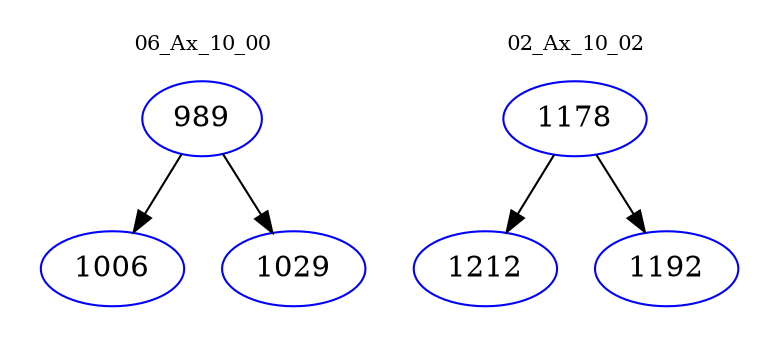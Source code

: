 digraph{
subgraph cluster_0 {
color = white
label = "06_Ax_10_00";
fontsize=10;
T0_989 [label="989", color="blue"]
T0_989 -> T0_1006 [color="black"]
T0_1006 [label="1006", color="blue"]
T0_989 -> T0_1029 [color="black"]
T0_1029 [label="1029", color="blue"]
}
subgraph cluster_1 {
color = white
label = "02_Ax_10_02";
fontsize=10;
T1_1178 [label="1178", color="blue"]
T1_1178 -> T1_1212 [color="black"]
T1_1212 [label="1212", color="blue"]
T1_1178 -> T1_1192 [color="black"]
T1_1192 [label="1192", color="blue"]
}
}

